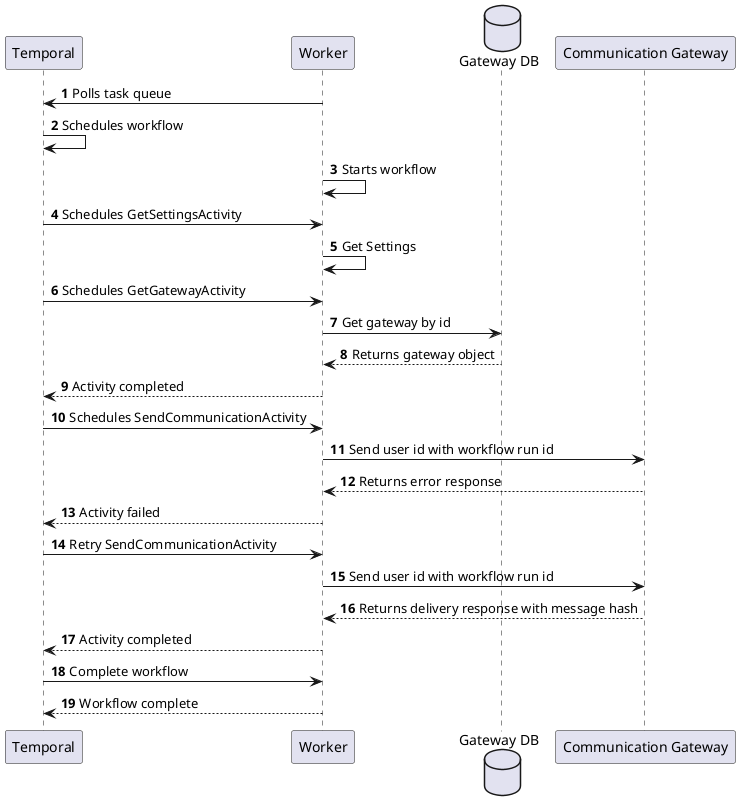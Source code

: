 @startuml Create New Workflow

participant "Temporal" as temporal
participant "Worker" as worker
database "Gateway DB" as gwdb

participant "Communication Gateway" as cgw

autonumber

worker -> temporal: Polls task queue
temporal -> temporal: Schedules workflow
worker -> worker: Starts workflow
temporal -> worker: Schedules GetSettingsActivity
worker -> worker: Get Settings
temporal -> worker: Schedules GetGatewayActivity
worker -> gwdb: Get gateway by id
gwdb --> worker: Returns gateway object
worker --> temporal: Activity completed
temporal -> worker: Schedules SendCommunicationActivity
worker -> cgw: Send user id with workflow run id
cgw --> worker: Returns error response
worker --> temporal: Activity failed
temporal -> worker: Retry SendCommunicationActivity
worker -> cgw: Send user id with workflow run id
cgw --> worker: Returns delivery response with message hash
worker --> temporal: Activity completed
temporal -> worker: Complete workflow
worker --> temporal: Workflow complete
@enduml